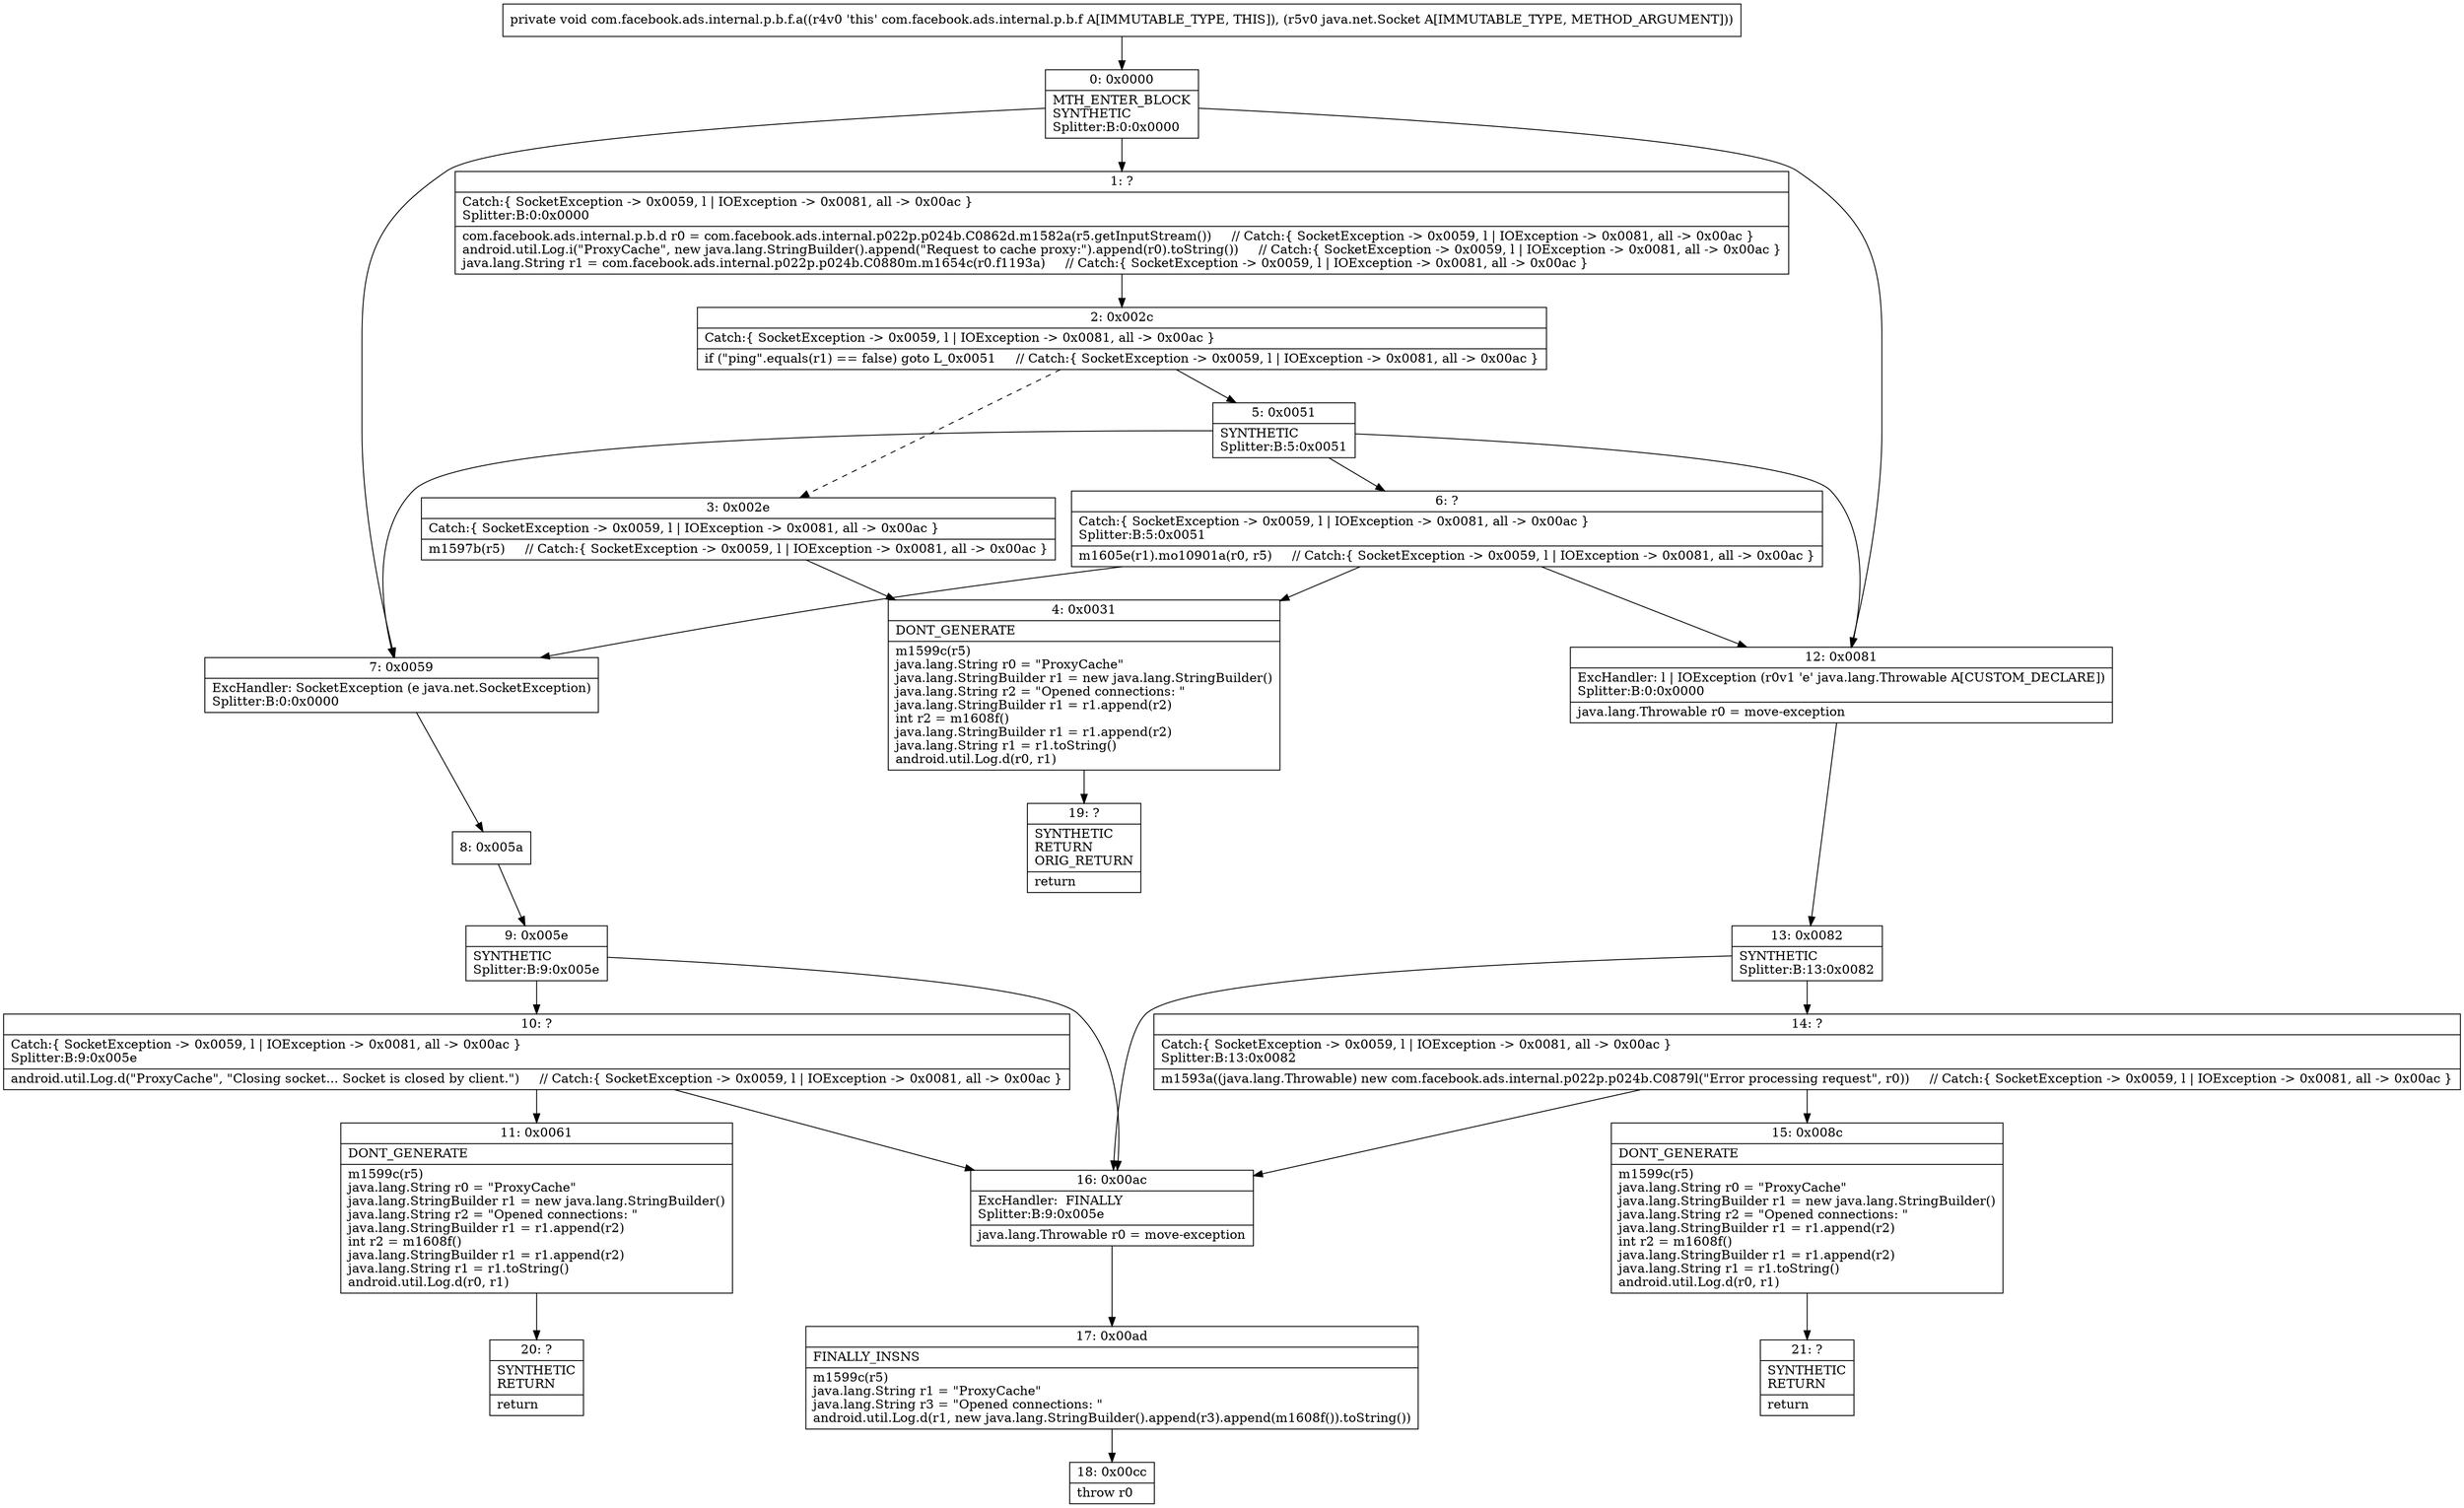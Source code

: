 digraph "CFG forcom.facebook.ads.internal.p.b.f.a(Ljava\/net\/Socket;)V" {
Node_0 [shape=record,label="{0\:\ 0x0000|MTH_ENTER_BLOCK\lSYNTHETIC\lSplitter:B:0:0x0000\l}"];
Node_1 [shape=record,label="{1\:\ ?|Catch:\{ SocketException \-\> 0x0059, l \| IOException \-\> 0x0081, all \-\> 0x00ac \}\lSplitter:B:0:0x0000\l|com.facebook.ads.internal.p.b.d r0 = com.facebook.ads.internal.p022p.p024b.C0862d.m1582a(r5.getInputStream())     \/\/ Catch:\{ SocketException \-\> 0x0059, l \| IOException \-\> 0x0081, all \-\> 0x00ac \}\landroid.util.Log.i(\"ProxyCache\", new java.lang.StringBuilder().append(\"Request to cache proxy:\").append(r0).toString())     \/\/ Catch:\{ SocketException \-\> 0x0059, l \| IOException \-\> 0x0081, all \-\> 0x00ac \}\ljava.lang.String r1 = com.facebook.ads.internal.p022p.p024b.C0880m.m1654c(r0.f1193a)     \/\/ Catch:\{ SocketException \-\> 0x0059, l \| IOException \-\> 0x0081, all \-\> 0x00ac \}\l}"];
Node_2 [shape=record,label="{2\:\ 0x002c|Catch:\{ SocketException \-\> 0x0059, l \| IOException \-\> 0x0081, all \-\> 0x00ac \}\l|if (\"ping\".equals(r1) == false) goto L_0x0051     \/\/ Catch:\{ SocketException \-\> 0x0059, l \| IOException \-\> 0x0081, all \-\> 0x00ac \}\l}"];
Node_3 [shape=record,label="{3\:\ 0x002e|Catch:\{ SocketException \-\> 0x0059, l \| IOException \-\> 0x0081, all \-\> 0x00ac \}\l|m1597b(r5)     \/\/ Catch:\{ SocketException \-\> 0x0059, l \| IOException \-\> 0x0081, all \-\> 0x00ac \}\l}"];
Node_4 [shape=record,label="{4\:\ 0x0031|DONT_GENERATE\l|m1599c(r5)\ljava.lang.String r0 = \"ProxyCache\"\ljava.lang.StringBuilder r1 = new java.lang.StringBuilder()\ljava.lang.String r2 = \"Opened connections: \"\ljava.lang.StringBuilder r1 = r1.append(r2)\lint r2 = m1608f()\ljava.lang.StringBuilder r1 = r1.append(r2)\ljava.lang.String r1 = r1.toString()\landroid.util.Log.d(r0, r1)\l}"];
Node_5 [shape=record,label="{5\:\ 0x0051|SYNTHETIC\lSplitter:B:5:0x0051\l}"];
Node_6 [shape=record,label="{6\:\ ?|Catch:\{ SocketException \-\> 0x0059, l \| IOException \-\> 0x0081, all \-\> 0x00ac \}\lSplitter:B:5:0x0051\l|m1605e(r1).mo10901a(r0, r5)     \/\/ Catch:\{ SocketException \-\> 0x0059, l \| IOException \-\> 0x0081, all \-\> 0x00ac \}\l}"];
Node_7 [shape=record,label="{7\:\ 0x0059|ExcHandler: SocketException (e java.net.SocketException)\lSplitter:B:0:0x0000\l}"];
Node_8 [shape=record,label="{8\:\ 0x005a}"];
Node_9 [shape=record,label="{9\:\ 0x005e|SYNTHETIC\lSplitter:B:9:0x005e\l}"];
Node_10 [shape=record,label="{10\:\ ?|Catch:\{ SocketException \-\> 0x0059, l \| IOException \-\> 0x0081, all \-\> 0x00ac \}\lSplitter:B:9:0x005e\l|android.util.Log.d(\"ProxyCache\", \"Closing socket... Socket is closed by client.\")     \/\/ Catch:\{ SocketException \-\> 0x0059, l \| IOException \-\> 0x0081, all \-\> 0x00ac \}\l}"];
Node_11 [shape=record,label="{11\:\ 0x0061|DONT_GENERATE\l|m1599c(r5)\ljava.lang.String r0 = \"ProxyCache\"\ljava.lang.StringBuilder r1 = new java.lang.StringBuilder()\ljava.lang.String r2 = \"Opened connections: \"\ljava.lang.StringBuilder r1 = r1.append(r2)\lint r2 = m1608f()\ljava.lang.StringBuilder r1 = r1.append(r2)\ljava.lang.String r1 = r1.toString()\landroid.util.Log.d(r0, r1)\l}"];
Node_12 [shape=record,label="{12\:\ 0x0081|ExcHandler: l \| IOException (r0v1 'e' java.lang.Throwable A[CUSTOM_DECLARE])\lSplitter:B:0:0x0000\l|java.lang.Throwable r0 = move\-exception\l}"];
Node_13 [shape=record,label="{13\:\ 0x0082|SYNTHETIC\lSplitter:B:13:0x0082\l}"];
Node_14 [shape=record,label="{14\:\ ?|Catch:\{ SocketException \-\> 0x0059, l \| IOException \-\> 0x0081, all \-\> 0x00ac \}\lSplitter:B:13:0x0082\l|m1593a((java.lang.Throwable) new com.facebook.ads.internal.p022p.p024b.C0879l(\"Error processing request\", r0))     \/\/ Catch:\{ SocketException \-\> 0x0059, l \| IOException \-\> 0x0081, all \-\> 0x00ac \}\l}"];
Node_15 [shape=record,label="{15\:\ 0x008c|DONT_GENERATE\l|m1599c(r5)\ljava.lang.String r0 = \"ProxyCache\"\ljava.lang.StringBuilder r1 = new java.lang.StringBuilder()\ljava.lang.String r2 = \"Opened connections: \"\ljava.lang.StringBuilder r1 = r1.append(r2)\lint r2 = m1608f()\ljava.lang.StringBuilder r1 = r1.append(r2)\ljava.lang.String r1 = r1.toString()\landroid.util.Log.d(r0, r1)\l}"];
Node_16 [shape=record,label="{16\:\ 0x00ac|ExcHandler:  FINALLY\lSplitter:B:9:0x005e\l|java.lang.Throwable r0 = move\-exception\l}"];
Node_17 [shape=record,label="{17\:\ 0x00ad|FINALLY_INSNS\l|m1599c(r5)\ljava.lang.String r1 = \"ProxyCache\"\ljava.lang.String r3 = \"Opened connections: \"\landroid.util.Log.d(r1, new java.lang.StringBuilder().append(r3).append(m1608f()).toString())\l}"];
Node_18 [shape=record,label="{18\:\ 0x00cc|throw r0\l}"];
Node_19 [shape=record,label="{19\:\ ?|SYNTHETIC\lRETURN\lORIG_RETURN\l|return\l}"];
Node_20 [shape=record,label="{20\:\ ?|SYNTHETIC\lRETURN\l|return\l}"];
Node_21 [shape=record,label="{21\:\ ?|SYNTHETIC\lRETURN\l|return\l}"];
MethodNode[shape=record,label="{private void com.facebook.ads.internal.p.b.f.a((r4v0 'this' com.facebook.ads.internal.p.b.f A[IMMUTABLE_TYPE, THIS]), (r5v0 java.net.Socket A[IMMUTABLE_TYPE, METHOD_ARGUMENT])) }"];
MethodNode -> Node_0;
Node_0 -> Node_1;
Node_0 -> Node_7;
Node_0 -> Node_12;
Node_1 -> Node_2;
Node_2 -> Node_3[style=dashed];
Node_2 -> Node_5;
Node_3 -> Node_4;
Node_4 -> Node_19;
Node_5 -> Node_6;
Node_5 -> Node_7;
Node_5 -> Node_12;
Node_6 -> Node_7;
Node_6 -> Node_12;
Node_6 -> Node_4;
Node_7 -> Node_8;
Node_8 -> Node_9;
Node_9 -> Node_10;
Node_9 -> Node_16;
Node_10 -> Node_11;
Node_10 -> Node_16;
Node_11 -> Node_20;
Node_12 -> Node_13;
Node_13 -> Node_14;
Node_13 -> Node_16;
Node_14 -> Node_15;
Node_14 -> Node_16;
Node_15 -> Node_21;
Node_16 -> Node_17;
Node_17 -> Node_18;
}

